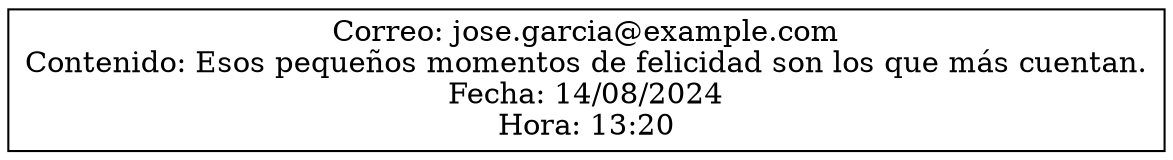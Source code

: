 digraph G {
    node [shape=record];
    rankdir=LR;
    node0 [label="{Correo: jose.garcia@example.com\nContenido: Esos pequeños momentos de felicidad son los que más cuentan.\nFecha: 14/08/2024\nHora: 13:20}"];
}

